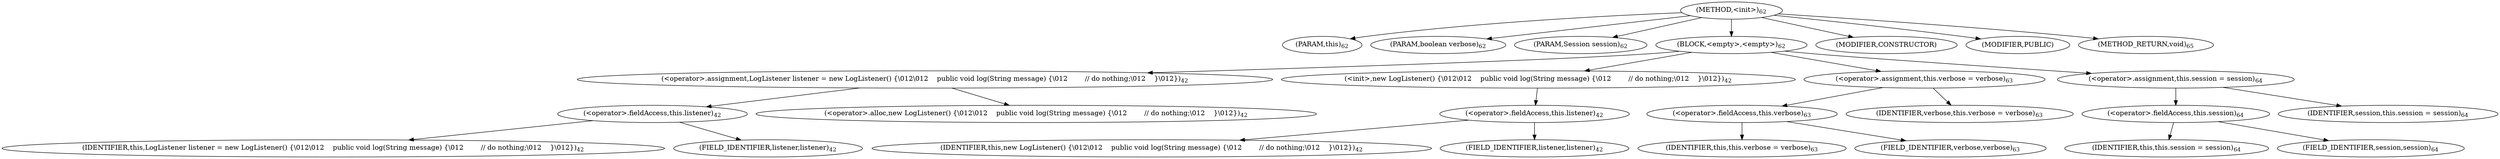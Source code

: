 digraph "&lt;init&gt;" {  
"70" [label = <(METHOD,&lt;init&gt;)<SUB>62</SUB>> ]
"6" [label = <(PARAM,this)<SUB>62</SUB>> ]
"71" [label = <(PARAM,boolean verbose)<SUB>62</SUB>> ]
"72" [label = <(PARAM,Session session)<SUB>62</SUB>> ]
"73" [label = <(BLOCK,&lt;empty&gt;,&lt;empty&gt;)<SUB>62</SUB>> ]
"74" [label = <(&lt;operator&gt;.assignment,LogListener listener = new LogListener() {\012\012    public void log(String message) {\012        // do nothing;\012    }\012})<SUB>42</SUB>> ]
"75" [label = <(&lt;operator&gt;.fieldAccess,this.listener)<SUB>42</SUB>> ]
"76" [label = <(IDENTIFIER,this,LogListener listener = new LogListener() {\012\012    public void log(String message) {\012        // do nothing;\012    }\012})<SUB>42</SUB>> ]
"77" [label = <(FIELD_IDENTIFIER,listener,listener)<SUB>42</SUB>> ]
"78" [label = <(&lt;operator&gt;.alloc,new LogListener() {\012\012    public void log(String message) {\012        // do nothing;\012    }\012})<SUB>42</SUB>> ]
"79" [label = <(&lt;init&gt;,new LogListener() {\012\012    public void log(String message) {\012        // do nothing;\012    }\012})<SUB>42</SUB>> ]
"80" [label = <(&lt;operator&gt;.fieldAccess,this.listener)<SUB>42</SUB>> ]
"81" [label = <(IDENTIFIER,this,new LogListener() {\012\012    public void log(String message) {\012        // do nothing;\012    }\012})<SUB>42</SUB>> ]
"82" [label = <(FIELD_IDENTIFIER,listener,listener)<SUB>42</SUB>> ]
"83" [label = <(&lt;operator&gt;.assignment,this.verbose = verbose)<SUB>63</SUB>> ]
"84" [label = <(&lt;operator&gt;.fieldAccess,this.verbose)<SUB>63</SUB>> ]
"5" [label = <(IDENTIFIER,this,this.verbose = verbose)<SUB>63</SUB>> ]
"85" [label = <(FIELD_IDENTIFIER,verbose,verbose)<SUB>63</SUB>> ]
"86" [label = <(IDENTIFIER,verbose,this.verbose = verbose)<SUB>63</SUB>> ]
"87" [label = <(&lt;operator&gt;.assignment,this.session = session)<SUB>64</SUB>> ]
"88" [label = <(&lt;operator&gt;.fieldAccess,this.session)<SUB>64</SUB>> ]
"7" [label = <(IDENTIFIER,this,this.session = session)<SUB>64</SUB>> ]
"89" [label = <(FIELD_IDENTIFIER,session,session)<SUB>64</SUB>> ]
"90" [label = <(IDENTIFIER,session,this.session = session)<SUB>64</SUB>> ]
"91" [label = <(MODIFIER,CONSTRUCTOR)> ]
"92" [label = <(MODIFIER,PUBLIC)> ]
"93" [label = <(METHOD_RETURN,void)<SUB>65</SUB>> ]
  "70" -> "6" 
  "70" -> "71" 
  "70" -> "72" 
  "70" -> "73" 
  "70" -> "91" 
  "70" -> "92" 
  "70" -> "93" 
  "73" -> "74" 
  "73" -> "79" 
  "73" -> "83" 
  "73" -> "87" 
  "74" -> "75" 
  "74" -> "78" 
  "75" -> "76" 
  "75" -> "77" 
  "79" -> "80" 
  "80" -> "81" 
  "80" -> "82" 
  "83" -> "84" 
  "83" -> "86" 
  "84" -> "5" 
  "84" -> "85" 
  "87" -> "88" 
  "87" -> "90" 
  "88" -> "7" 
  "88" -> "89" 
}
